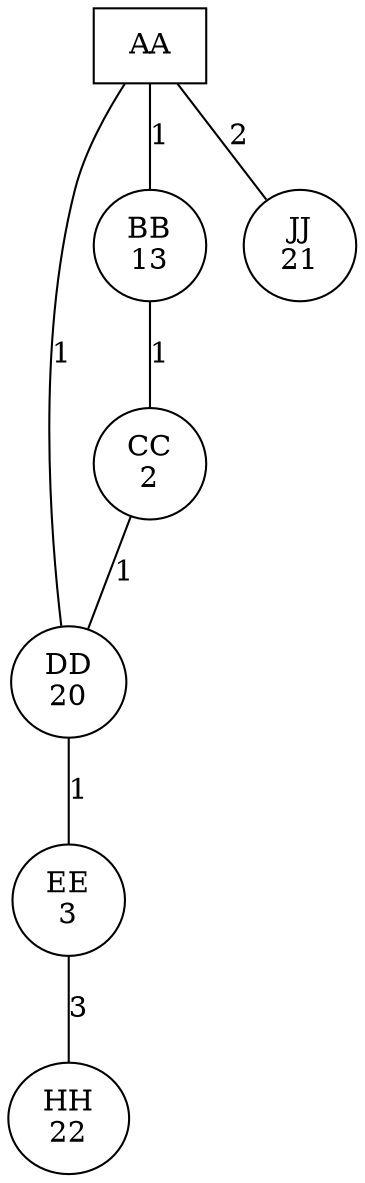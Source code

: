 digraph abstract{
AA -> DD [label="1", dir=none];
AA [shape=dot,label="AA"];
DD [label="DD\n20"];
AA -> BB [label="1", dir=none];
AA [shape=dot,label="AA"];
BB [label="BB\n13"];
AA -> JJ [label="2", dir=none];
AA [shape=dot,label="AA"];
JJ [label="JJ\n21"];
BB -> CC [label="1", dir=none];
BB [label="BB\n13"];
CC [label="CC\n2"];
CC -> DD [label="1", dir=none];
CC [label="CC\n2"];
DD [label="DD\n20"];
DD -> EE [label="1", dir=none];
DD [label="DD\n20"];
EE [label="EE\n3"];
EE -> HH [label="3", dir=none];
EE [label="EE\n3"];
HH [label="HH\n22"];
}
